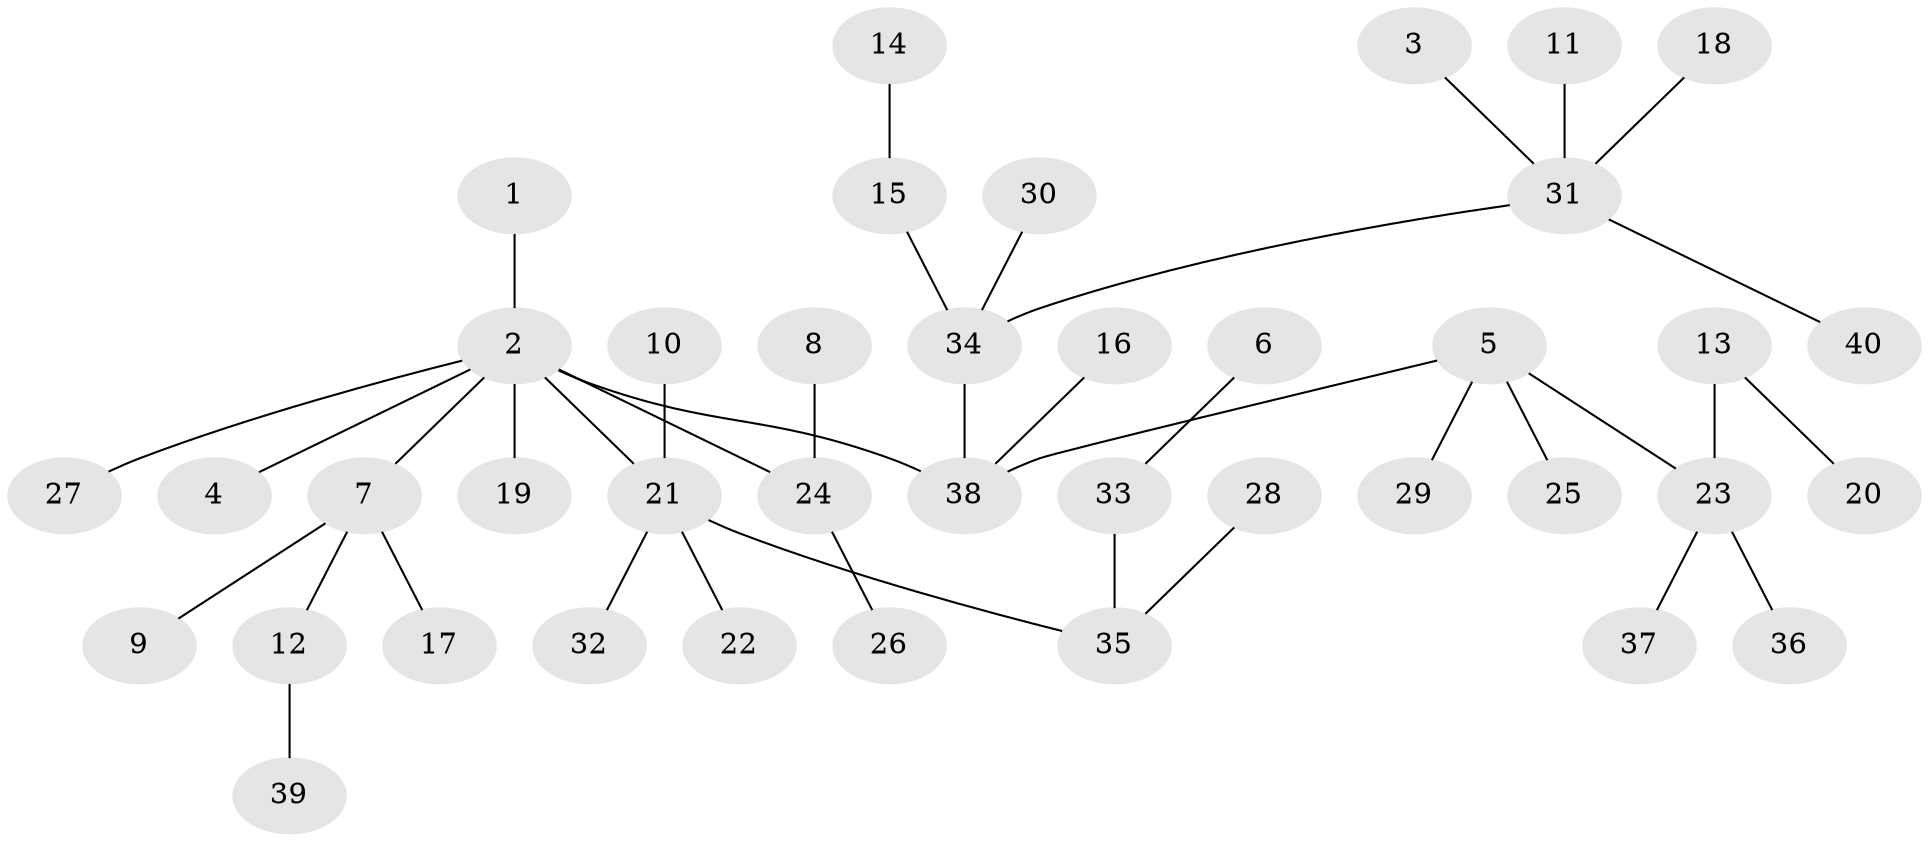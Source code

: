 // original degree distribution, {5: 0.05, 7: 0.0125, 1: 0.525, 2: 0.225, 3: 0.1125, 4: 0.0625, 6: 0.0125}
// Generated by graph-tools (version 1.1) at 2025/50/03/09/25 03:50:15]
// undirected, 40 vertices, 39 edges
graph export_dot {
graph [start="1"]
  node [color=gray90,style=filled];
  1;
  2;
  3;
  4;
  5;
  6;
  7;
  8;
  9;
  10;
  11;
  12;
  13;
  14;
  15;
  16;
  17;
  18;
  19;
  20;
  21;
  22;
  23;
  24;
  25;
  26;
  27;
  28;
  29;
  30;
  31;
  32;
  33;
  34;
  35;
  36;
  37;
  38;
  39;
  40;
  1 -- 2 [weight=1.0];
  2 -- 4 [weight=1.0];
  2 -- 7 [weight=1.0];
  2 -- 19 [weight=1.0];
  2 -- 21 [weight=1.0];
  2 -- 24 [weight=1.0];
  2 -- 27 [weight=1.0];
  2 -- 38 [weight=1.0];
  3 -- 31 [weight=1.0];
  5 -- 23 [weight=1.0];
  5 -- 25 [weight=1.0];
  5 -- 29 [weight=1.0];
  5 -- 38 [weight=1.0];
  6 -- 33 [weight=1.0];
  7 -- 9 [weight=1.0];
  7 -- 12 [weight=1.0];
  7 -- 17 [weight=1.0];
  8 -- 24 [weight=1.0];
  10 -- 21 [weight=1.0];
  11 -- 31 [weight=1.0];
  12 -- 39 [weight=1.0];
  13 -- 20 [weight=1.0];
  13 -- 23 [weight=1.0];
  14 -- 15 [weight=1.0];
  15 -- 34 [weight=1.0];
  16 -- 38 [weight=1.0];
  18 -- 31 [weight=1.0];
  21 -- 22 [weight=1.0];
  21 -- 32 [weight=1.0];
  21 -- 35 [weight=1.0];
  23 -- 36 [weight=1.0];
  23 -- 37 [weight=1.0];
  24 -- 26 [weight=1.0];
  28 -- 35 [weight=1.0];
  30 -- 34 [weight=1.0];
  31 -- 34 [weight=1.0];
  31 -- 40 [weight=1.0];
  33 -- 35 [weight=1.0];
  34 -- 38 [weight=1.0];
}
